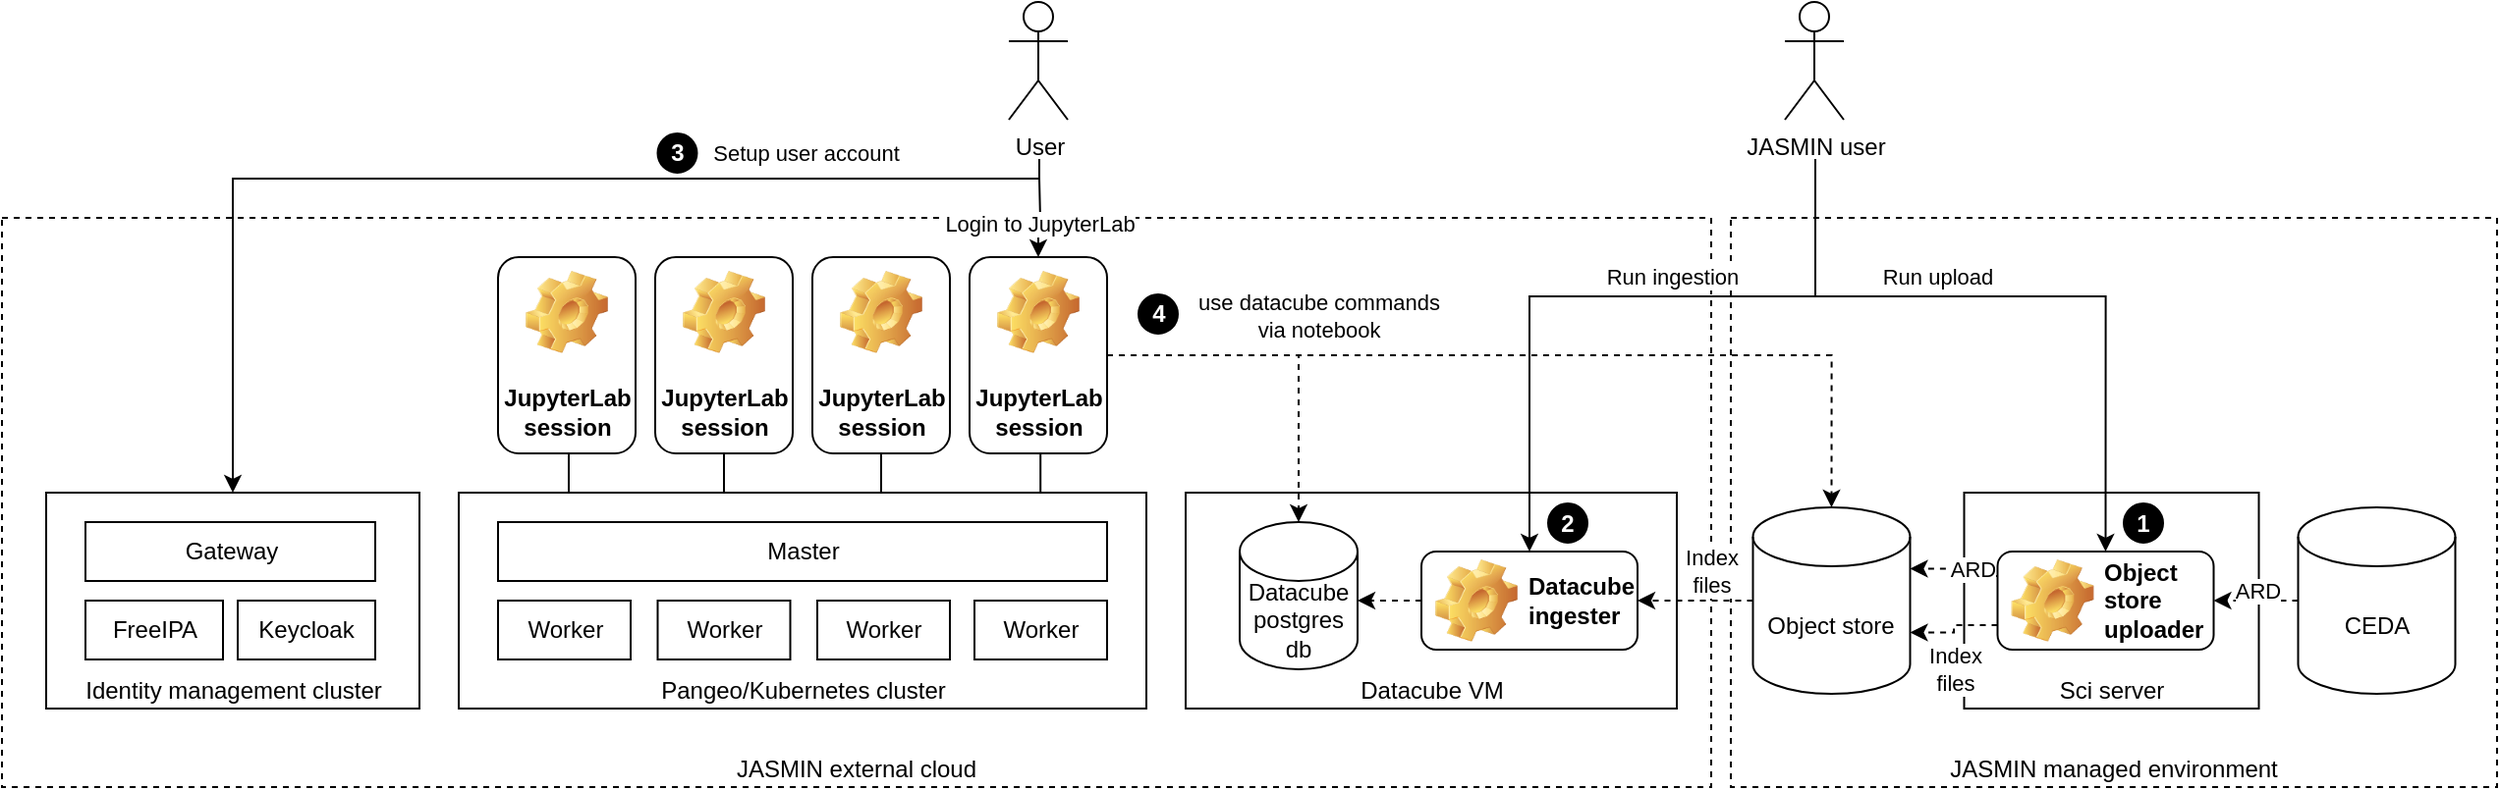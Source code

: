 <mxfile version="20.8.21" type="device"><diagram id="XyMcXPJDxMFh6sioFoDl" name="Page-1"><mxGraphModel dx="1434" dy="707" grid="1" gridSize="10" guides="1" tooltips="1" connect="1" arrows="1" fold="1" page="1" pageScale="1" pageWidth="827" pageHeight="1169" math="0" shadow="0"><root><mxCell id="0"/><mxCell id="1" parent="0"/><mxCell id="x_G56ALs4D-CQbPdSNOu-68" value="JASMIN managed environment" style="rounded=0;whiteSpace=wrap;html=1;dashed=1;verticalAlign=bottom;" parent="1" vertex="1"><mxGeometry x="900" y="200" width="390" height="290" as="geometry"/></mxCell><mxCell id="x_G56ALs4D-CQbPdSNOu-67" value="JASMIN external cloud" style="rounded=0;whiteSpace=wrap;html=1;dashed=1;verticalAlign=bottom;" parent="1" vertex="1"><mxGeometry x="20" y="200" width="870" height="290" as="geometry"/></mxCell><mxCell id="x_G56ALs4D-CQbPdSNOu-8" value="Pangeo/Kubernetes cluster" style="rounded=0;whiteSpace=wrap;html=1;verticalAlign=bottom;" parent="1" vertex="1"><mxGeometry x="252.5" y="340" width="350" height="110" as="geometry"/></mxCell><mxCell id="x_G56ALs4D-CQbPdSNOu-9" value="Datacube VM" style="rounded=0;whiteSpace=wrap;html=1;verticalAlign=bottom;" parent="1" vertex="1"><mxGeometry x="622.5" y="340" width="250" height="110" as="geometry"/></mxCell><mxCell id="x_G56ALs4D-CQbPdSNOu-4" value="Datacube postgres&lt;br&gt;db" style="shape=cylinder3;whiteSpace=wrap;html=1;boundedLbl=1;backgroundOutline=1;size=15;verticalAlign=middle;" parent="1" vertex="1"><mxGeometry x="650" y="355" width="60" height="75" as="geometry"/></mxCell><mxCell id="x_G56ALs4D-CQbPdSNOu-35" style="edgeStyle=orthogonalEdgeStyle;rounded=0;orthogonalLoop=1;jettySize=auto;html=1;exitX=0;exitY=0.5;exitDx=0;exitDy=0;endArrow=classic;endFill=1;dashed=1;" parent="1" source="x_G56ALs4D-CQbPdSNOu-10" edge="1"><mxGeometry relative="1" as="geometry"><mxPoint x="710" y="395" as="targetPoint"/></mxGeometry></mxCell><mxCell id="x_G56ALs4D-CQbPdSNOu-10" value="Datacube ingester" style="label;whiteSpace=wrap;html=1;image=img/clipart/Gear_128x128.png" parent="1" vertex="1"><mxGeometry x="742.5" y="370" width="110" height="50" as="geometry"/></mxCell><mxCell id="x_G56ALs4D-CQbPdSNOu-11" value="Master" style="rounded=0;whiteSpace=wrap;html=1;" parent="1" vertex="1"><mxGeometry x="272.5" y="355" width="310" height="30" as="geometry"/></mxCell><mxCell id="x_G56ALs4D-CQbPdSNOu-55" style="edgeStyle=orthogonalEdgeStyle;rounded=0;orthogonalLoop=1;jettySize=auto;html=1;exitX=0.5;exitY=1;exitDx=0;exitDy=0;endArrow=none;endFill=0;" parent="1" source="x_G56ALs4D-CQbPdSNOu-15" edge="1"><mxGeometry relative="1" as="geometry"><mxPoint x="308.5" y="340" as="targetPoint"/></mxGeometry></mxCell><mxCell id="x_G56ALs4D-CQbPdSNOu-15" value="JupyterLab session" style="label;whiteSpace=wrap;html=1;align=center;verticalAlign=bottom;spacingLeft=0;spacingBottom=4;imageAlign=center;imageVerticalAlign=top;image=img/clipart/Gear_128x128.png" parent="1" vertex="1"><mxGeometry x="272.5" y="220" width="70" height="100" as="geometry"/></mxCell><mxCell id="x_G56ALs4D-CQbPdSNOu-56" style="edgeStyle=orthogonalEdgeStyle;rounded=0;orthogonalLoop=1;jettySize=auto;html=1;exitX=0.5;exitY=1;exitDx=0;exitDy=0;endArrow=none;endFill=0;" parent="1" source="x_G56ALs4D-CQbPdSNOu-16" target="x_G56ALs4D-CQbPdSNOu-8" edge="1"><mxGeometry relative="1" as="geometry"/></mxCell><mxCell id="x_G56ALs4D-CQbPdSNOu-16" value="JupyterLab session" style="label;whiteSpace=wrap;html=1;align=center;verticalAlign=bottom;spacingLeft=0;spacingBottom=4;imageAlign=center;imageVerticalAlign=top;image=img/clipart/Gear_128x128.png" parent="1" vertex="1"><mxGeometry x="352.5" y="220" width="70" height="100" as="geometry"/></mxCell><mxCell id="x_G56ALs4D-CQbPdSNOu-57" style="edgeStyle=orthogonalEdgeStyle;rounded=0;orthogonalLoop=1;jettySize=auto;html=1;exitX=0.5;exitY=1;exitDx=0;exitDy=0;endArrow=none;endFill=0;" parent="1" source="x_G56ALs4D-CQbPdSNOu-17" target="x_G56ALs4D-CQbPdSNOu-8" edge="1"><mxGeometry relative="1" as="geometry"/></mxCell><mxCell id="x_G56ALs4D-CQbPdSNOu-17" value="JupyterLab session" style="label;whiteSpace=wrap;html=1;align=center;verticalAlign=bottom;spacingLeft=0;spacingBottom=4;imageAlign=center;imageVerticalAlign=top;image=img/clipart/Gear_128x128.png" parent="1" vertex="1"><mxGeometry x="432.5" y="220" width="70" height="100" as="geometry"/></mxCell><mxCell id="x_G56ALs4D-CQbPdSNOu-42" style="edgeStyle=orthogonalEdgeStyle;rounded=0;orthogonalLoop=1;jettySize=auto;html=1;exitX=1;exitY=0.5;exitDx=0;exitDy=0;entryX=0.5;entryY=0;entryDx=0;entryDy=0;entryPerimeter=0;dashed=1;endArrow=classic;endFill=1;" parent="1" source="x_G56ALs4D-CQbPdSNOu-18" target="x_G56ALs4D-CQbPdSNOu-32" edge="1"><mxGeometry relative="1" as="geometry"/></mxCell><mxCell id="x_G56ALs4D-CQbPdSNOu-43" value="use datacube commands&lt;br&gt;via notebook" style="edgeStyle=orthogonalEdgeStyle;rounded=0;orthogonalLoop=1;jettySize=auto;html=1;exitX=1;exitY=0.5;exitDx=0;exitDy=0;entryX=0.5;entryY=0;entryDx=0;entryDy=0;entryPerimeter=0;dashed=1;endArrow=classic;endFill=1;" parent="1" source="x_G56ALs4D-CQbPdSNOu-18" target="x_G56ALs4D-CQbPdSNOu-4" edge="1"><mxGeometry x="0.069" y="22" relative="1" as="geometry"><mxPoint x="-12" y="-20" as="offset"/></mxGeometry></mxCell><mxCell id="x_G56ALs4D-CQbPdSNOu-60" style="edgeStyle=orthogonalEdgeStyle;rounded=0;orthogonalLoop=1;jettySize=auto;html=1;exitX=0.5;exitY=1;exitDx=0;exitDy=0;entryX=0.846;entryY=0;entryDx=0;entryDy=0;entryPerimeter=0;endArrow=none;endFill=0;" parent="1" source="x_G56ALs4D-CQbPdSNOu-18" target="x_G56ALs4D-CQbPdSNOu-8" edge="1"><mxGeometry relative="1" as="geometry"/></mxCell><mxCell id="x_G56ALs4D-CQbPdSNOu-18" value="JupyterLab session" style="label;whiteSpace=wrap;html=1;align=center;verticalAlign=bottom;spacingLeft=0;spacingBottom=4;imageAlign=center;imageVerticalAlign=top;image=img/clipart/Gear_128x128.png" parent="1" vertex="1"><mxGeometry x="512.5" y="220" width="70" height="100" as="geometry"/></mxCell><mxCell id="x_G56ALs4D-CQbPdSNOu-26" value="Login to JupyterLab" style="edgeStyle=orthogonalEdgeStyle;rounded=0;orthogonalLoop=1;jettySize=auto;html=1;entryX=0.5;entryY=0;entryDx=0;entryDy=0;endArrow=classic;endFill=1;" parent="1" target="x_G56ALs4D-CQbPdSNOu-18" edge="1"><mxGeometry x="-0.012" y="-2" relative="1" as="geometry"><mxPoint x="2" y="2" as="offset"/><mxPoint x="548" y="180" as="sourcePoint"/></mxGeometry></mxCell><mxCell id="x_G56ALs4D-CQbPdSNOu-65" style="edgeStyle=orthogonalEdgeStyle;rounded=0;orthogonalLoop=1;jettySize=auto;html=1;entryX=0.5;entryY=0;entryDx=0;entryDy=0;endArrow=classic;endFill=1;" parent="1" target="x_G56ALs4D-CQbPdSNOu-44" edge="1"><mxGeometry relative="1" as="geometry"><Array as="points"><mxPoint x="547.5" y="180"/><mxPoint x="137.5" y="180"/></Array><mxPoint x="548" y="170" as="sourcePoint"/></mxGeometry></mxCell><mxCell id="x_G56ALs4D-CQbPdSNOu-66" value="Setup user account" style="edgeLabel;html=1;align=center;verticalAlign=middle;resizable=0;points=[];" parent="x_G56ALs4D-CQbPdSNOu-65" vertex="1" connectable="0"><mxGeometry x="-0.027" y="-3" relative="1" as="geometry"><mxPoint x="153" y="-10" as="offset"/></mxGeometry></mxCell><mxCell id="x_G56ALs4D-CQbPdSNOu-24" value="User" style="shape=umlActor;verticalLabelPosition=bottom;verticalAlign=top;html=1;outlineConnect=0;" parent="1" vertex="1"><mxGeometry x="532.5" y="90" width="30" height="60" as="geometry"/></mxCell><mxCell id="x_G56ALs4D-CQbPdSNOu-28" style="edgeStyle=orthogonalEdgeStyle;rounded=0;orthogonalLoop=1;jettySize=auto;html=1;endArrow=classic;endFill=1;" parent="1" target="x_G56ALs4D-CQbPdSNOu-10" edge="1"><mxGeometry relative="1" as="geometry"><Array as="points"><mxPoint x="942.5" y="240"/><mxPoint x="797.5" y="240"/></Array><mxPoint x="943" y="180" as="sourcePoint"/></mxGeometry></mxCell><mxCell id="fL08k9XhHB5f2lnDK8BM-10" value="Run ingestion" style="edgeLabel;html=1;align=center;verticalAlign=middle;resizable=0;points=[];fontColor=#000000;" vertex="1" connectable="0" parent="x_G56ALs4D-CQbPdSNOu-28"><mxGeometry x="-0.142" y="-1" relative="1" as="geometry"><mxPoint x="11" y="-9" as="offset"/></mxGeometry></mxCell><mxCell id="x_G56ALs4D-CQbPdSNOu-27" value="JASMIN user" style="shape=umlActor;verticalLabelPosition=bottom;verticalAlign=top;html=1;outlineConnect=0;" parent="1" vertex="1"><mxGeometry x="927.5" y="90" width="30" height="60" as="geometry"/></mxCell><mxCell id="x_G56ALs4D-CQbPdSNOu-29" value="Sci server" style="rounded=0;whiteSpace=wrap;html=1;verticalAlign=bottom;" parent="1" vertex="1"><mxGeometry x="1018.75" y="340" width="150" height="110" as="geometry"/></mxCell><mxCell id="x_G56ALs4D-CQbPdSNOu-38" value="Index&lt;br&gt;files" style="edgeStyle=orthogonalEdgeStyle;rounded=0;orthogonalLoop=1;jettySize=auto;html=1;exitX=0;exitY=0.75;exitDx=0;exitDy=0;entryX=1;entryY=0;entryDx=0;entryDy=63.75;entryPerimeter=0;dashed=1;endArrow=classic;endFill=1;" parent="1" source="x_G56ALs4D-CQbPdSNOu-30" target="x_G56ALs4D-CQbPdSNOu-32" edge="1"><mxGeometry x="0.074" y="19" relative="1" as="geometry"><mxPoint as="offset"/></mxGeometry></mxCell><mxCell id="x_G56ALs4D-CQbPdSNOu-39" value="ARD" style="edgeStyle=orthogonalEdgeStyle;rounded=0;orthogonalLoop=1;jettySize=auto;html=1;exitX=0;exitY=0.25;exitDx=0;exitDy=0;dashed=1;endArrow=classic;endFill=1;entryX=1;entryY=0;entryDx=0;entryDy=31.25;entryPerimeter=0;" parent="1" source="x_G56ALs4D-CQbPdSNOu-30" target="x_G56ALs4D-CQbPdSNOu-32" edge="1"><mxGeometry x="0.061" y="-9" relative="1" as="geometry"><mxPoint x="991.25" y="379" as="targetPoint"/><mxPoint as="offset"/></mxGeometry></mxCell><mxCell id="x_G56ALs4D-CQbPdSNOu-30" value="Object store&lt;br&gt;uploader" style="label;whiteSpace=wrap;html=1;image=img/clipart/Gear_128x128.png" parent="1" vertex="1"><mxGeometry x="1035.75" y="370" width="110" height="50" as="geometry"/></mxCell><mxCell id="x_G56ALs4D-CQbPdSNOu-31" style="edgeStyle=orthogonalEdgeStyle;rounded=0;orthogonalLoop=1;jettySize=auto;html=1;entryX=0.5;entryY=0;entryDx=0;entryDy=0;endArrow=classic;endFill=1;" parent="1" target="x_G56ALs4D-CQbPdSNOu-30" edge="1"><mxGeometry relative="1" as="geometry"><Array as="points"><mxPoint x="943" y="240"/><mxPoint x="1091" y="240"/></Array><mxPoint x="943" y="170" as="sourcePoint"/></mxGeometry></mxCell><mxCell id="fL08k9XhHB5f2lnDK8BM-9" value="&lt;font color=&quot;#000000&quot;&gt;Run upload&lt;/font&gt;" style="edgeLabel;html=1;align=center;verticalAlign=middle;resizable=0;points=[];fontColor=#FFFFFF;" vertex="1" connectable="0" parent="x_G56ALs4D-CQbPdSNOu-31"><mxGeometry x="-0.017" y="-2" relative="1" as="geometry"><mxPoint x="-39" y="-12" as="offset"/></mxGeometry></mxCell><mxCell id="x_G56ALs4D-CQbPdSNOu-34" value="Index&lt;br&gt;files" style="edgeStyle=orthogonalEdgeStyle;rounded=0;orthogonalLoop=1;jettySize=auto;html=1;endArrow=classic;endFill=1;dashed=1;" parent="1" source="x_G56ALs4D-CQbPdSNOu-32" target="x_G56ALs4D-CQbPdSNOu-10" edge="1"><mxGeometry x="-0.277" y="-15" relative="1" as="geometry"><mxPoint as="offset"/></mxGeometry></mxCell><mxCell id="x_G56ALs4D-CQbPdSNOu-32" value="Object store" style="shape=cylinder3;whiteSpace=wrap;html=1;boundedLbl=1;backgroundOutline=1;size=15;" parent="1" vertex="1"><mxGeometry x="911.25" y="347.5" width="80" height="95" as="geometry"/></mxCell><mxCell id="x_G56ALs4D-CQbPdSNOu-37" value="ARD" style="edgeStyle=orthogonalEdgeStyle;rounded=0;orthogonalLoop=1;jettySize=auto;html=1;exitX=0;exitY=0.5;exitDx=0;exitDy=0;exitPerimeter=0;entryX=1;entryY=0.5;entryDx=0;entryDy=0;dashed=1;endArrow=classic;endFill=1;" parent="1" source="x_G56ALs4D-CQbPdSNOu-36" target="x_G56ALs4D-CQbPdSNOu-30" edge="1"><mxGeometry x="-0.048" y="-5" relative="1" as="geometry"><Array as="points"><mxPoint x="1188.75" y="395"/><mxPoint x="1188.75" y="395"/></Array><mxPoint as="offset"/></mxGeometry></mxCell><mxCell id="x_G56ALs4D-CQbPdSNOu-36" value="CEDA" style="shape=cylinder3;whiteSpace=wrap;html=1;boundedLbl=1;backgroundOutline=1;size=15;" parent="1" vertex="1"><mxGeometry x="1188.75" y="347.5" width="80" height="95" as="geometry"/></mxCell><mxCell id="x_G56ALs4D-CQbPdSNOu-44" value="Identity management cluster" style="rounded=0;whiteSpace=wrap;html=1;verticalAlign=bottom;" parent="1" vertex="1"><mxGeometry x="42.5" y="340" width="190" height="110" as="geometry"/></mxCell><mxCell id="x_G56ALs4D-CQbPdSNOu-49" value="Gateway" style="rounded=0;whiteSpace=wrap;html=1;" parent="1" vertex="1"><mxGeometry x="62.5" y="355" width="147.5" height="30" as="geometry"/></mxCell><mxCell id="x_G56ALs4D-CQbPdSNOu-61" value="Worker" style="rounded=0;whiteSpace=wrap;html=1;" parent="1" vertex="1"><mxGeometry x="272.5" y="395" width="67.5" height="30" as="geometry"/></mxCell><mxCell id="x_G56ALs4D-CQbPdSNOu-63" value="FreeIPA" style="rounded=0;whiteSpace=wrap;html=1;" parent="1" vertex="1"><mxGeometry x="62.5" y="395" width="70" height="30" as="geometry"/></mxCell><mxCell id="x_G56ALs4D-CQbPdSNOu-64" value="Keycloak" style="rounded=0;whiteSpace=wrap;html=1;" parent="1" vertex="1"><mxGeometry x="140" y="395" width="70" height="30" as="geometry"/></mxCell><mxCell id="fL08k9XhHB5f2lnDK8BM-1" value="1" style="ellipse;whiteSpace=wrap;html=1;aspect=fixed;fillColor=#000000;fontColor=#FFFFFF;fontStyle=1" vertex="1" parent="1"><mxGeometry x="1100" y="345.5" width="20" height="20" as="geometry"/></mxCell><mxCell id="fL08k9XhHB5f2lnDK8BM-3" value="2" style="ellipse;whiteSpace=wrap;html=1;aspect=fixed;fillColor=#000000;fontColor=#FFFFFF;fontStyle=1" vertex="1" parent="1"><mxGeometry x="807" y="345.5" width="20" height="20" as="geometry"/></mxCell><mxCell id="fL08k9XhHB5f2lnDK8BM-5" value="3" style="ellipse;whiteSpace=wrap;html=1;aspect=fixed;fillColor=#000000;fontColor=#FFFFFF;fontStyle=1" vertex="1" parent="1"><mxGeometry x="353.75" y="157" width="20" height="20" as="geometry"/></mxCell><mxCell id="fL08k9XhHB5f2lnDK8BM-6" value="4" style="ellipse;whiteSpace=wrap;html=1;aspect=fixed;fillColor=#000000;fontColor=#FFFFFF;fontStyle=1" vertex="1" parent="1"><mxGeometry x="598.5" y="239" width="20" height="20" as="geometry"/></mxCell><mxCell id="fL08k9XhHB5f2lnDK8BM-15" value="Worker" style="rounded=0;whiteSpace=wrap;html=1;" vertex="1" parent="1"><mxGeometry x="353.75" y="395" width="67.5" height="30" as="geometry"/></mxCell><mxCell id="fL08k9XhHB5f2lnDK8BM-16" value="Worker" style="rounded=0;whiteSpace=wrap;html=1;" vertex="1" parent="1"><mxGeometry x="435" y="395" width="67.5" height="30" as="geometry"/></mxCell><mxCell id="fL08k9XhHB5f2lnDK8BM-17" value="Worker" style="rounded=0;whiteSpace=wrap;html=1;" vertex="1" parent="1"><mxGeometry x="515" y="395" width="67.5" height="30" as="geometry"/></mxCell></root></mxGraphModel></diagram></mxfile>